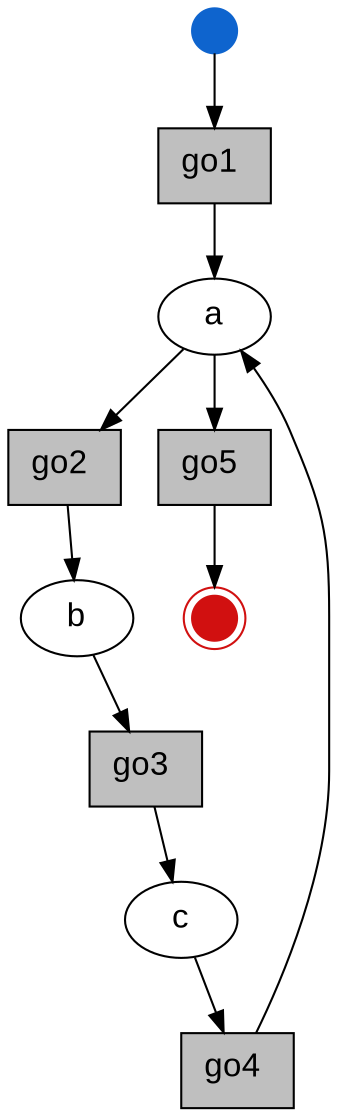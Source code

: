 digraph workflow {
edge [color="#000000"]
graph [bgcolor=transparent]


initial [shape=point; width=0.3; style=filled; color="#0e64ce"; label=""]
a [shape=ellipse; fontname="Arial"; fontsize=16; style=filled; color=black; fillcolor=white;]
b [shape=ellipse; fontname="Arial"; fontsize=16; style=filled; color=black; fillcolor=white;]
c [shape=ellipse; fontname="Arial"; fontsize=16; style=filled; color=black; fillcolor=white;]
terminal [shape=point; width=0.3; peripheries=2; style=filled; color="#d11010"; label=""]

1[label=<<FONT POINT-SIZE="16">go1</FONT><FONT POINT-SIZE="10" COLOR="blue"> </FONT>>shape=box; fontname="Arial"; style=filled; color=black; fillcolor=gray75;]
2[label=<<FONT POINT-SIZE="16">go2</FONT><FONT POINT-SIZE="10" COLOR="blue"> </FONT>>shape=box; fontname="Arial"; style=filled; color=black; fillcolor=gray75;]
3[label=<<FONT POINT-SIZE="16">go3</FONT><FONT POINT-SIZE="10" COLOR="blue"> </FONT>>shape=box; fontname="Arial"; style=filled; color=black; fillcolor=gray75;]
4[label=<<FONT POINT-SIZE="16">go4</FONT><FONT POINT-SIZE="10" COLOR="blue"> </FONT>>shape=box; fontname="Arial"; style=filled; color=black; fillcolor=gray75;]
5[label=<<FONT POINT-SIZE="16">go5</FONT><FONT POINT-SIZE="10" COLOR="blue"> </FONT>>shape=box; fontname="Arial"; style=filled; color=black; fillcolor=gray75;]

initial -> 1 ; 1 -> a
a -> 2 ; 2 -> b
b -> 3 ; 3 -> c
c -> 4 ; 4 -> a
a -> 5 ; 5 -> terminal



}
